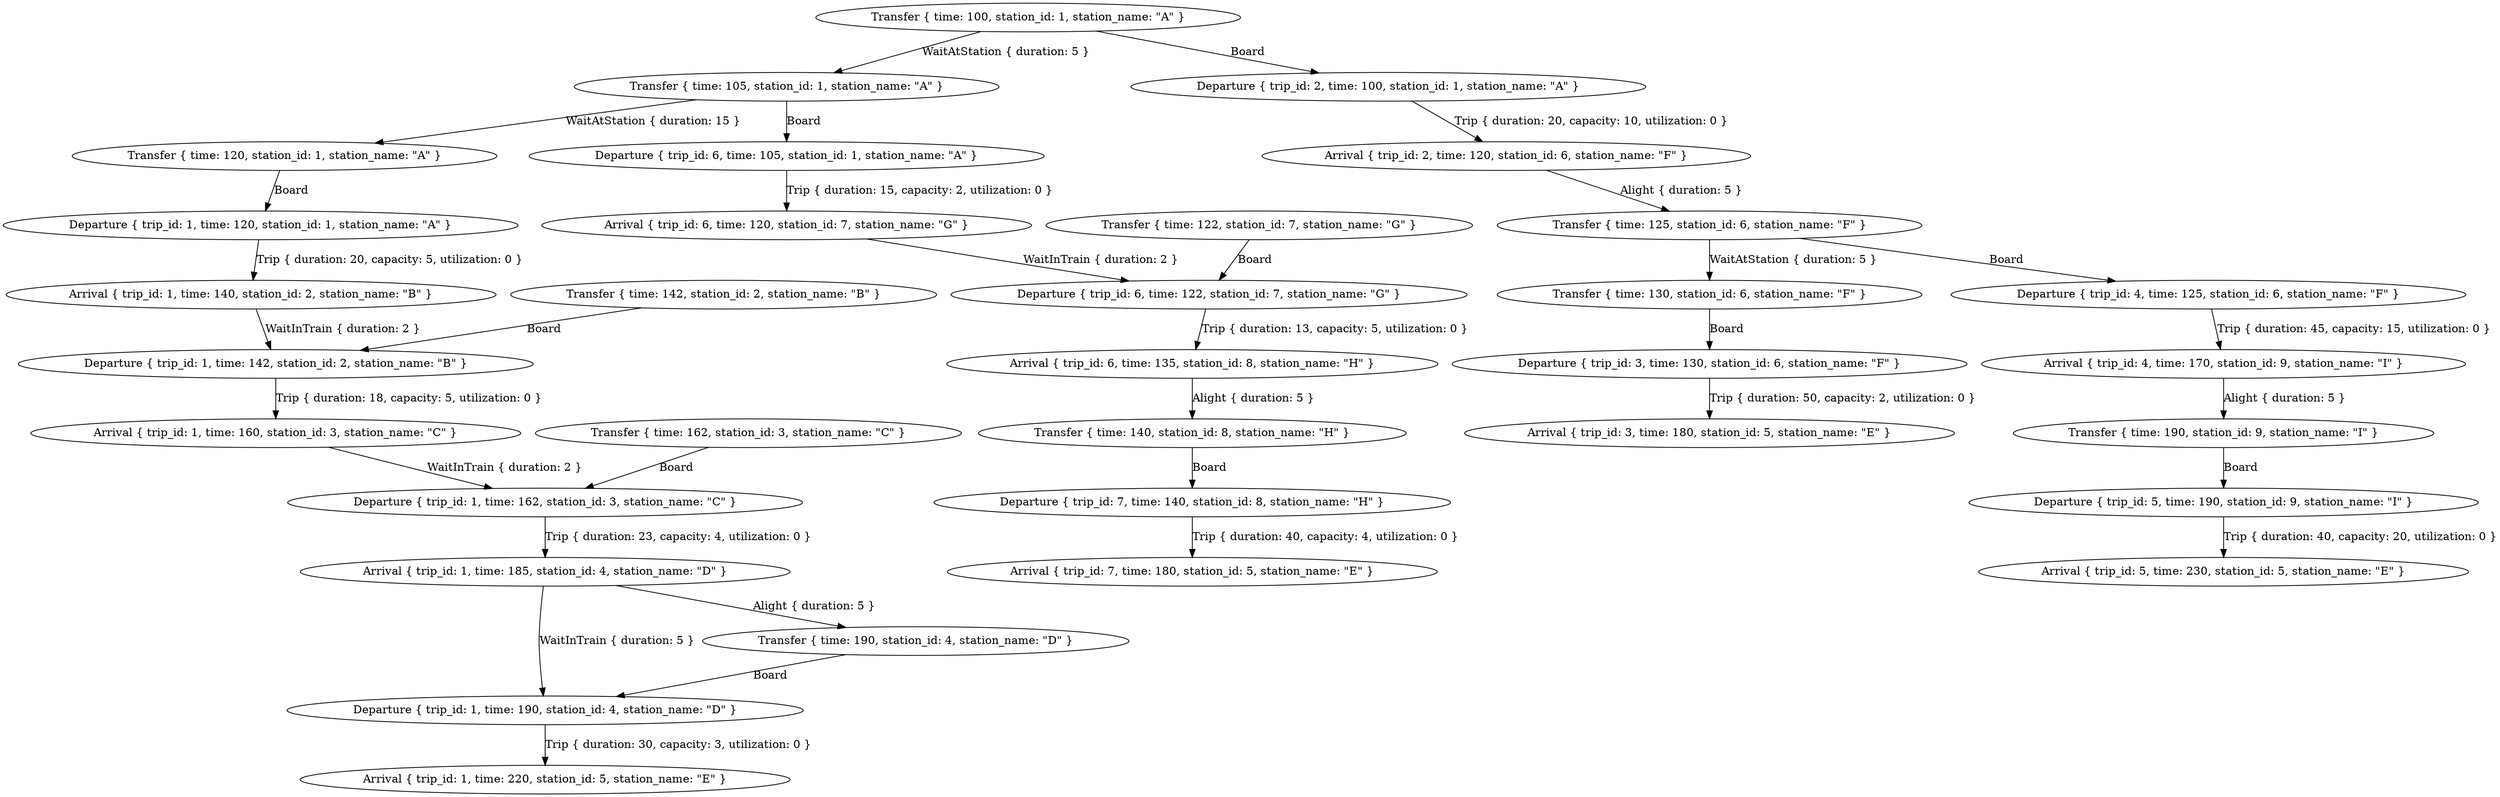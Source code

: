 digraph {
    0 [ label = "Departure { trip_id: 1, time: 120, station_id: 1, station_name: \"A\" }" ]
    1 [ label = "Transfer { time: 120, station_id: 1, station_name: \"A\" }" ]
    2 [ label = "Arrival { trip_id: 1, time: 140, station_id: 2, station_name: \"B\" }" ]
    3 [ label = "Departure { trip_id: 1, time: 142, station_id: 2, station_name: \"B\" }" ]
    4 [ label = "Transfer { time: 142, station_id: 2, station_name: \"B\" }" ]
    5 [ label = "Arrival { trip_id: 1, time: 160, station_id: 3, station_name: \"C\" }" ]
    6 [ label = "Departure { trip_id: 1, time: 162, station_id: 3, station_name: \"C\" }" ]
    7 [ label = "Transfer { time: 162, station_id: 3, station_name: \"C\" }" ]
    8 [ label = "Arrival { trip_id: 1, time: 185, station_id: 4, station_name: \"D\" }" ]
    9 [ label = "Departure { trip_id: 1, time: 190, station_id: 4, station_name: \"D\" }" ]
    10 [ label = "Transfer { time: 190, station_id: 4, station_name: \"D\" }" ]
    11 [ label = "Arrival { trip_id: 1, time: 220, station_id: 5, station_name: \"E\" }" ]
    12 [ label = "Departure { trip_id: 2, time: 100, station_id: 1, station_name: \"A\" }" ]
    13 [ label = "Transfer { time: 100, station_id: 1, station_name: \"A\" }" ]
    14 [ label = "Arrival { trip_id: 2, time: 120, station_id: 6, station_name: \"F\" }" ]
    15 [ label = "Departure { trip_id: 3, time: 130, station_id: 6, station_name: \"F\" }" ]
    16 [ label = "Transfer { time: 130, station_id: 6, station_name: \"F\" }" ]
    17 [ label = "Arrival { trip_id: 3, time: 180, station_id: 5, station_name: \"E\" }" ]
    18 [ label = "Departure { trip_id: 4, time: 125, station_id: 6, station_name: \"F\" }" ]
    19 [ label = "Transfer { time: 125, station_id: 6, station_name: \"F\" }" ]
    20 [ label = "Arrival { trip_id: 4, time: 170, station_id: 9, station_name: \"I\" }" ]
    21 [ label = "Departure { trip_id: 5, time: 190, station_id: 9, station_name: \"I\" }" ]
    22 [ label = "Transfer { time: 190, station_id: 9, station_name: \"I\" }" ]
    23 [ label = "Arrival { trip_id: 5, time: 230, station_id: 5, station_name: \"E\" }" ]
    24 [ label = "Departure { trip_id: 6, time: 105, station_id: 1, station_name: \"A\" }" ]
    25 [ label = "Transfer { time: 105, station_id: 1, station_name: \"A\" }" ]
    26 [ label = "Arrival { trip_id: 6, time: 120, station_id: 7, station_name: \"G\" }" ]
    27 [ label = "Departure { trip_id: 6, time: 122, station_id: 7, station_name: \"G\" }" ]
    28 [ label = "Transfer { time: 122, station_id: 7, station_name: \"G\" }" ]
    29 [ label = "Arrival { trip_id: 6, time: 135, station_id: 8, station_name: \"H\" }" ]
    30 [ label = "Departure { trip_id: 7, time: 140, station_id: 8, station_name: \"H\" }" ]
    31 [ label = "Transfer { time: 140, station_id: 8, station_name: \"H\" }" ]
    32 [ label = "Arrival { trip_id: 7, time: 180, station_id: 5, station_name: \"E\" }" ]
    1 -> 0 [ label = "Board" ]
    0 -> 2 [ label = "Trip { duration: 20, capacity: 5, utilization: 0 }" ]
    4 -> 3 [ label = "Board" ]
    3 -> 5 [ label = "Trip { duration: 18, capacity: 5, utilization: 0 }" ]
    7 -> 6 [ label = "Board" ]
    6 -> 8 [ label = "Trip { duration: 23, capacity: 4, utilization: 0 }" ]
    10 -> 9 [ label = "Board" ]
    9 -> 11 [ label = "Trip { duration: 30, capacity: 3, utilization: 0 }" ]
    13 -> 12 [ label = "Board" ]
    12 -> 14 [ label = "Trip { duration: 20, capacity: 10, utilization: 0 }" ]
    16 -> 15 [ label = "Board" ]
    15 -> 17 [ label = "Trip { duration: 50, capacity: 2, utilization: 0 }" ]
    19 -> 18 [ label = "Board" ]
    18 -> 20 [ label = "Trip { duration: 45, capacity: 15, utilization: 0 }" ]
    22 -> 21 [ label = "Board" ]
    21 -> 23 [ label = "Trip { duration: 40, capacity: 20, utilization: 0 }" ]
    25 -> 24 [ label = "Board" ]
    24 -> 26 [ label = "Trip { duration: 15, capacity: 2, utilization: 0 }" ]
    28 -> 27 [ label = "Board" ]
    27 -> 29 [ label = "Trip { duration: 13, capacity: 5, utilization: 0 }" ]
    31 -> 30 [ label = "Board" ]
    30 -> 32 [ label = "Trip { duration: 40, capacity: 4, utilization: 0 }" ]
    13 -> 25 [ label = "WaitAtStation { duration: 5 }" ]
    25 -> 1 [ label = "WaitAtStation { duration: 15 }" ]
    26 -> 27 [ label = "WaitInTrain { duration: 2 }" ]
    2 -> 3 [ label = "WaitInTrain { duration: 2 }" ]
    19 -> 16 [ label = "WaitAtStation { duration: 5 }" ]
    14 -> 19 [ label = "Alight { duration: 5 }" ]
    5 -> 6 [ label = "WaitInTrain { duration: 2 }" ]
    20 -> 22 [ label = "Alight { duration: 5 }" ]
    8 -> 10 [ label = "Alight { duration: 5 }" ]
    8 -> 9 [ label = "WaitInTrain { duration: 5 }" ]
    29 -> 31 [ label = "Alight { duration: 5 }" ]
}

